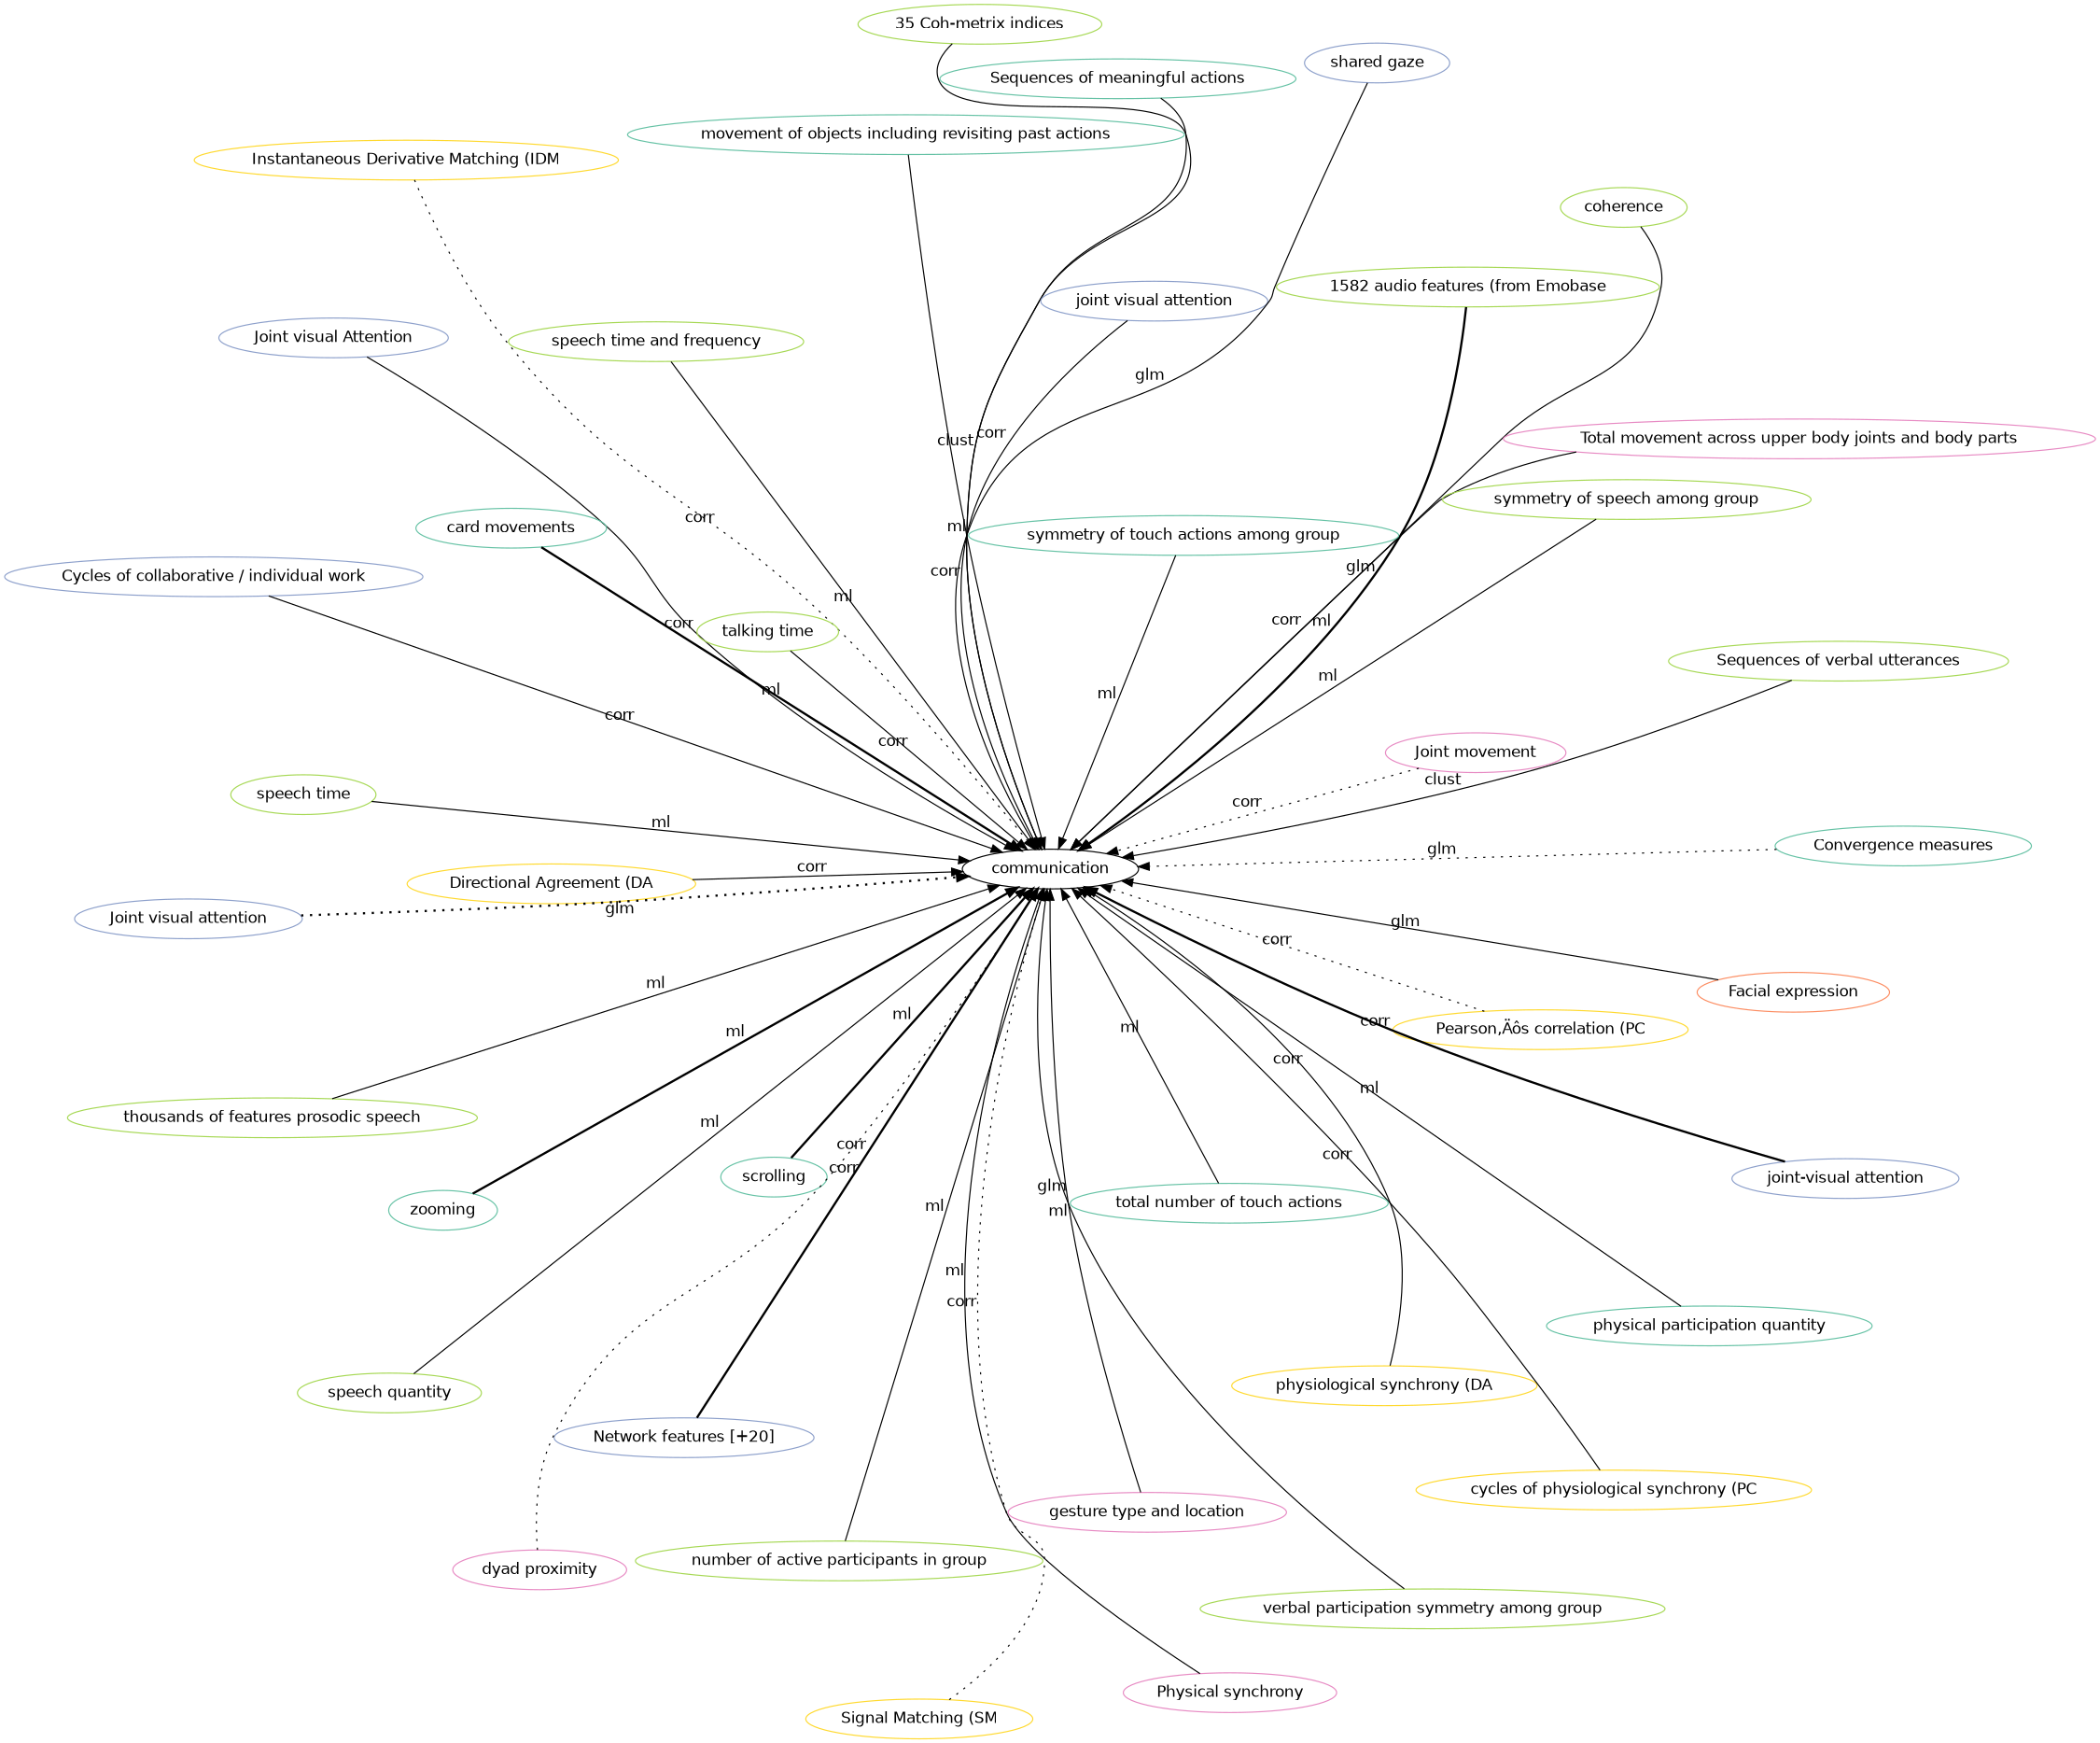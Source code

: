 digraph world {
        size="15,15";
        layout=neato
        graph [fontname = "helvetica"];
        node [fontname = "helvetica", colorscheme=set28];
        edge [fontname = "helvetica", colorscheme=set28];

	"communication" [href="index.svg"];
	"Facial expression" [href="https://scholar.google.com/scholar?hl=en&q=An%20Interactive%20Table%20for%20Supporting%20Participation%20Balance%20in%20Face-to-Face%20Collaborative%20Learning", color="2"];
	"Signal Matching (SM" [href="https://scholar.google.com/scholar?hl=en&q=An%20Interactive%20Table%20for%20Supporting%20Participation%20Balance%20in%20Face-to-Face%20Collaborative%20Learning", color="6"];
	"Instantaneous Derivative Matching (IDM" [href="https://scholar.google.com/scholar?hl=en&q=An%20Interactive%20Table%20for%20Supporting%20Participation%20Balance%20in%20Face-to-Face%20Collaborative%20Learning", color="6"];
	"Pearson‚Äôs correlation (PC" [href="https://scholar.google.com/scholar?hl=en&q=An%20Interactive%20Table%20for%20Supporting%20Participation%20Balance%20in%20Face-to-Face%20Collaborative%20Learning", color="6"];
	"Directional Agreement (DA" [href="https://scholar.google.com/scholar?hl=en&q=An%20Interactive%20Table%20for%20Supporting%20Participation%20Balance%20in%20Face-to-Face%20Collaborative%20Learning", color="6"];
	"speech quantity" [href="https://scholar.google.com/scholar?hl=en&q=An%20Interactive%20Table%20for%20Supporting%20Participation%20Balance%20in%20Face-to-Face%20Collaborative%20Learning", color="5"];
	"physical participation quantity" [href="https://scholar.google.com/scholar?hl=en&q=An%20Interactive%20Table%20for%20Supporting%20Participation%20Balance%20in%20Face-to-Face%20Collaborative%20Learning", color="1"];
	"number of active participants in group" [href="https://scholar.google.com/scholar?hl=en&q=An%20Interactive%20Table%20for%20Supporting%20Participation%20Balance%20in%20Face-to-Face%20Collaborative%20Learning", color="5"];
	"verbal participation symmetry among group" [href="https://scholar.google.com/scholar?hl=en&q=An%20Interactive%20Table%20for%20Supporting%20Participation%20Balance%20in%20Face-to-Face%20Collaborative%20Learning", color="5"];
	"gesture type and location" [href="https://scholar.google.com/scholar?hl=en&q=An%20Interactive%20Table%20for%20Supporting%20Participation%20Balance%20in%20Face-to-Face%20Collaborative%20Learning", color="4"];
	"Joint visual attention" [href="https://scholar.google.com/scholar?hl=en&q=An%20Interactive%20Table%20for%20Supporting%20Participation%20Balance%20in%20Face-to-Face%20Collaborative%20Learning", color="3"];
	"Joint visual attention" [href="https://scholar.google.com/scholar?hl=en&q=An%20Interactive%20Table%20for%20Supporting%20Participation%20Balance%20in%20Face-to-Face%20Collaborative%20Learning", color="3"];
	"Convergence measures" [href="https://scholar.google.com/scholar?hl=en&q=An%20Interactive%20Table%20for%20Supporting%20Participation%20Balance%20in%20Face-to-Face%20Collaborative%20Learning", color="1"];
	"Sequences of verbal utterances" [href="https://scholar.google.com/scholar?hl=en&q=An%20Interactive%20Table%20for%20Supporting%20Participation%20Balance%20in%20Face-to-Face%20Collaborative%20Learning", color="5"];
	"Sequences of meaningful actions" [href="https://scholar.google.com/scholar?hl=en&q=An%20Interactive%20Table%20for%20Supporting%20Participation%20Balance%20in%20Face-to-Face%20Collaborative%20Learning", color="1"];
	"physiological synchrony (DA" [href="https://scholar.google.com/scholar?hl=en&q=An%20Interactive%20Table%20for%20Supporting%20Participation%20Balance%20in%20Face-to-Face%20Collaborative%20Learning", color="6"];
	"cycles of physiological synchrony (PC" [href="https://scholar.google.com/scholar?hl=en&q=An%20Interactive%20Table%20for%20Supporting%20Participation%20Balance%20in%20Face-to-Face%20Collaborative%20Learning", color="6"];
	"Joint visual Attention" [href="https://scholar.google.com/scholar?hl=en&q=An%20Interactive%20Table%20for%20Supporting%20Participation%20Balance%20in%20Face-to-Face%20Collaborative%20Learning", color="3"];
	"Cycles of collaborative / individual work" [href="https://scholar.google.com/scholar?hl=en&q=An%20Interactive%20Table%20for%20Supporting%20Participation%20Balance%20in%20Face-to-Face%20Collaborative%20Learning", color="3"];
	"card movements" [href="https://scholar.google.com/scholar?hl=en&q=An%20Interactive%20Table%20for%20Supporting%20Participation%20Balance%20in%20Face-to-Face%20Collaborative%20Learning", color="1"];
	"scrolling" [href="https://scholar.google.com/scholar?hl=en&q=An%20Interactive%20Table%20for%20Supporting%20Participation%20Balance%20in%20Face-to-Face%20Collaborative%20Learning", color="1"];
	"zooming" [href="https://scholar.google.com/scholar?hl=en&q=An%20Interactive%20Table%20for%20Supporting%20Participation%20Balance%20in%20Face-to-Face%20Collaborative%20Learning", color="1"];
	"1582 audio features (from Emobase" [href="https://scholar.google.com/scholar?hl=en&q=An%20Interactive%20Table%20for%20Supporting%20Participation%20Balance%20in%20Face-to-Face%20Collaborative%20Learning", color="5"];
	"card movements" [href="https://scholar.google.com/scholar?hl=en&q=An%20Interactive%20Table%20for%20Supporting%20Participation%20Balance%20in%20Face-to-Face%20Collaborative%20Learning", color="1"];
	"scrolling" [href="https://scholar.google.com/scholar?hl=en&q=An%20Interactive%20Table%20for%20Supporting%20Participation%20Balance%20in%20Face-to-Face%20Collaborative%20Learning", color="1"];
	"zooming" [href="https://scholar.google.com/scholar?hl=en&q=An%20Interactive%20Table%20for%20Supporting%20Participation%20Balance%20in%20Face-to-Face%20Collaborative%20Learning", color="1"];
	"1582 audio features (from Emobase" [href="https://scholar.google.com/scholar?hl=en&q=An%20Interactive%20Table%20for%20Supporting%20Participation%20Balance%20in%20Face-to-Face%20Collaborative%20Learning", color="5"];
	"coherence" [href="https://scholar.google.com/scholar?hl=en&q=An%20Interactive%20Table%20for%20Supporting%20Participation%20Balance%20in%20Face-to-Face%20Collaborative%20Learning", color="5"];
	"35 Coh-metrix indices" [href="https://scholar.google.com/scholar?hl=en&q=An%20Interactive%20Table%20for%20Supporting%20Participation%20Balance%20in%20Face-to-Face%20Collaborative%20Learning", color="5"];
	"Physical synchrony" [href="https://scholar.google.com/scholar?hl=en&q=An%20Interactive%20Table%20for%20Supporting%20Participation%20Balance%20in%20Face-to-Face%20Collaborative%20Learning", color="4"];
	"Total movement across upper body joints and body parts" [href="https://scholar.google.com/scholar?hl=en&q=An%20Interactive%20Table%20for%20Supporting%20Participation%20Balance%20in%20Face-to-Face%20Collaborative%20Learning", color="4"];
	"talking time" [href="https://scholar.google.com/scholar?hl=en&q=An%20Interactive%20Table%20for%20Supporting%20Participation%20Balance%20in%20Face-to-Face%20Collaborative%20Learning", color="5"];
	"Network features [+20]" [href="https://scholar.google.com/scholar?hl=en&q=An%20Interactive%20Table%20for%20Supporting%20Participation%20Balance%20in%20Face-to-Face%20Collaborative%20Learning", color="3"];
	"Network features [+20]" [href="https://scholar.google.com/scholar?hl=en&q=An%20Interactive%20Table%20for%20Supporting%20Participation%20Balance%20in%20Face-to-Face%20Collaborative%20Learning", color="3"];
	"joint-visual attention" [href="https://scholar.google.com/scholar?hl=en&q=An%20Interactive%20Table%20for%20Supporting%20Participation%20Balance%20in%20Face-to-Face%20Collaborative%20Learning", color="3"];
	"joint-visual attention" [href="https://scholar.google.com/scholar?hl=en&q=An%20Interactive%20Table%20for%20Supporting%20Participation%20Balance%20in%20Face-to-Face%20Collaborative%20Learning", color="3"];
	"joint visual attention" [href="https://scholar.google.com/scholar?hl=en&q=An%20Interactive%20Table%20for%20Supporting%20Participation%20Balance%20in%20Face-to-Face%20Collaborative%20Learning", color="3"];
	"Joint movement" [href="https://scholar.google.com/scholar?hl=en&q=An%20Interactive%20Table%20for%20Supporting%20Participation%20Balance%20in%20Face-to-Face%20Collaborative%20Learning", color="4"];
	"dyad proximity" [href="https://scholar.google.com/scholar?hl=en&q=An%20Interactive%20Table%20for%20Supporting%20Participation%20Balance%20in%20Face-to-Face%20Collaborative%20Learning", color="4"];
	"speech time and frequency" [href="https://scholar.google.com/scholar?hl=en&q=An%20Interactive%20Table%20for%20Supporting%20Participation%20Balance%20in%20Face-to-Face%20Collaborative%20Learning", color="5"];
	"symmetry of speech among group" [href="https://scholar.google.com/scholar?hl=en&q=An%20Interactive%20Table%20for%20Supporting%20Participation%20Balance%20in%20Face-to-Face%20Collaborative%20Learning", color="5"];
	"total number of touch actions" [href="https://scholar.google.com/scholar?hl=en&q=An%20Interactive%20Table%20for%20Supporting%20Participation%20Balance%20in%20Face-to-Face%20Collaborative%20Learning", color="1"];
	"symmetry of touch actions among group" [href="https://scholar.google.com/scholar?hl=en&q=An%20Interactive%20Table%20for%20Supporting%20Participation%20Balance%20in%20Face-to-Face%20Collaborative%20Learning", color="1"];
	"shared gaze" [href="https://scholar.google.com/scholar?hl=en&q=An%20Interactive%20Table%20for%20Supporting%20Participation%20Balance%20in%20Face-to-Face%20Collaborative%20Learning", color="3"];
	"speech time" [href="https://scholar.google.com/scholar?hl=en&q=An%20Interactive%20Table%20for%20Supporting%20Participation%20Balance%20in%20Face-to-Face%20Collaborative%20Learning", color="5"];
	"thousands of features prosodic speech" [href="https://scholar.google.com/scholar?hl=en&q=An%20Interactive%20Table%20for%20Supporting%20Participation%20Balance%20in%20Face-to-Face%20Collaborative%20Learning", color="5"];
	"movement of objects including revisiting past actions" [href="https://scholar.google.com/scholar?hl=en&q=An%20Interactive%20Table%20for%20Supporting%20Participation%20Balance%20in%20Face-to-Face%20Collaborative%20Learning", color="1"];
	"Facial expression" -> "communication" [label="glm", labeltooltip=1, style="solid", penwidth=1];
	"Signal Matching (SM" -> "communication" [label="corr", labeltooltip=1, style="dotted", penwidth=1];
	"Instantaneous Derivative Matching (IDM" -> "communication" [label="corr", labeltooltip=1, style="dotted", penwidth=1];
	"Pearson‚Äôs correlation (PC" -> "communication" [label="corr", labeltooltip=1, style="dotted", penwidth=1];
	"Directional Agreement (DA" -> "communication" [label="corr", labeltooltip=1, style="solid", penwidth=1];
	"speech quantity" -> "communication" [label="ml", labeltooltip=1, style="solid", penwidth=1];
	"physical participation quantity" -> "communication" [label="ml", labeltooltip=1, style="solid", penwidth=1];
	"number of active participants in group" -> "communication" [label="ml", labeltooltip=1, style="solid", penwidth=1];
	"verbal participation symmetry among group" -> "communication" [label="ml", labeltooltip=1, style="solid", penwidth=1];
	"gesture type and location" -> "communication" [label="glm", labeltooltip=1, style="solid", penwidth=1];
	"Joint visual attention" -> "communication" [label="glm", labeltooltip=2, style="dotted", penwidth=2];
	"Convergence measures" -> "communication" [label="glm", labeltooltip=1, style="dotted", penwidth=1];
	"Sequences of verbal utterances" -> "communication" [label="clust", labeltooltip=1, style="solid", penwidth=1];
	"Sequences of meaningful actions" -> "communication" [label="clust", labeltooltip=1, style="solid", penwidth=1];
	"physiological synchrony (DA" -> "communication" [label="corr", labeltooltip=1, style="solid", penwidth=1];
	"cycles of physiological synchrony (PC" -> "communication" [label="corr", labeltooltip=1, style="solid", penwidth=1];
	"Joint visual Attention" -> "communication" [label="corr", labeltooltip=1, style="solid", penwidth=1];
	"Cycles of collaborative / individual work" -> "communication" [label="corr", labeltooltip=1, style="solid", penwidth=1];
	"card movements" -> "communication" [label="ml", labeltooltip=2, style="solid", penwidth=2];
	"scrolling" -> "communication" [label="ml", labeltooltip=2, style="solid", penwidth=2];
	"zooming" -> "communication" [label="ml", labeltooltip=2, style="solid", penwidth=2];
	"1582 audio features (from Emobase" -> "communication" [label="ml", labeltooltip=2, style="solid", penwidth=2];
	"coherence" -> "communication" [label="glm", labeltooltip=1, style="solid", penwidth=1];
	"35 Coh-metrix indices" -> "communication" [label="corr", labeltooltip=1, style="solid", penwidth=1];
	"Physical synchrony" -> "communication" [label="ml", labeltooltip=1, style="solid", penwidth=1];
	"Total movement across upper body joints and body parts" -> "communication" [label="corr", labeltooltip=1, style="solid", penwidth=1];
	"talking time" -> "communication" [label="corr", labeltooltip=1, style="solid", penwidth=1];
	"Network features [+20]" -> "communication" [label="corr", labeltooltip=2, style="solid", penwidth=2];
	"joint-visual attention" -> "communication" [label="corr", labeltooltip=2, style="solid", penwidth=2];
	"joint visual attention" -> "communication" [label="corr", labeltooltip=1, style="solid", penwidth=1];
	"Joint movement" -> "communication" [label="corr", labeltooltip=1, style="dotted", penwidth=1];
	"dyad proximity" -> "communication" [label="corr", labeltooltip=1, style="dotted", penwidth=1];
	"speech time and frequency" -> "communication" [label="ml", labeltooltip=1, style="solid", penwidth=1];
	"symmetry of speech among group" -> "communication" [label="ml", labeltooltip=1, style="solid", penwidth=1];
	"total number of touch actions" -> "communication" [label="ml", labeltooltip=1, style="solid", penwidth=1];
	"symmetry of touch actions among group" -> "communication" [label="ml", labeltooltip=1, style="solid", penwidth=1];
	"shared gaze" -> "communication" [label="glm", labeltooltip=1, style="solid", penwidth=1];
	"speech time" -> "communication" [label="ml", labeltooltip=1, style="solid", penwidth=1];
	"thousands of features prosodic speech" -> "communication" [label="ml", labeltooltip=1, style="solid", penwidth=1];
	"movement of objects including revisiting past actions" -> "communication" [label="ml", labeltooltip=1, style="solid", penwidth=1];

 overlap=false 
 splines = true; 


}
